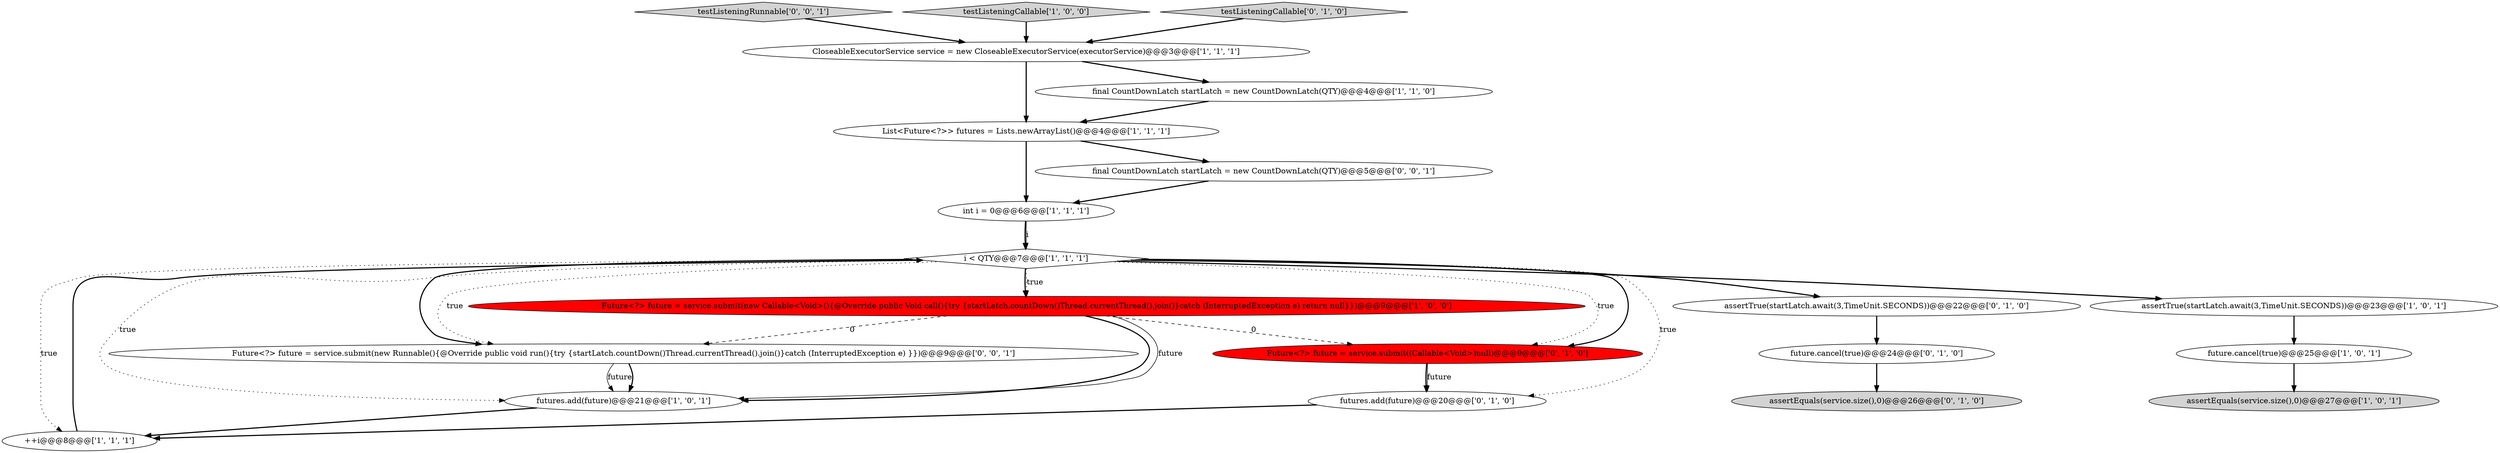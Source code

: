 digraph {
9 [style = filled, label = "CloseableExecutorService service = new CloseableExecutorService(executorService)@@@3@@@['1', '1', '1']", fillcolor = white, shape = ellipse image = "AAA0AAABBB1BBB"];
19 [style = filled, label = "testListeningRunnable['0', '0', '1']", fillcolor = lightgray, shape = diamond image = "AAA0AAABBB3BBB"];
14 [style = filled, label = "assertTrue(startLatch.await(3,TimeUnit.SECONDS))@@@22@@@['0', '1', '0']", fillcolor = white, shape = ellipse image = "AAA0AAABBB2BBB"];
2 [style = filled, label = "++i@@@8@@@['1', '1', '1']", fillcolor = white, shape = ellipse image = "AAA0AAABBB1BBB"];
12 [style = filled, label = "Future<?> future = service.submit((Callable<Void>)null)@@@9@@@['0', '1', '0']", fillcolor = red, shape = ellipse image = "AAA1AAABBB2BBB"];
3 [style = filled, label = "i < QTY@@@7@@@['1', '1', '1']", fillcolor = white, shape = diamond image = "AAA0AAABBB1BBB"];
7 [style = filled, label = "Future<?> future = service.submit(new Callable<Void>(){@Override public Void call(){try {startLatch.countDown()Thread.currentThread().join()}catch (InterruptedException e) return null}})@@@9@@@['1', '0', '0']", fillcolor = red, shape = ellipse image = "AAA1AAABBB1BBB"];
0 [style = filled, label = "future.cancel(true)@@@25@@@['1', '0', '1']", fillcolor = white, shape = ellipse image = "AAA0AAABBB1BBB"];
16 [style = filled, label = "future.cancel(true)@@@24@@@['0', '1', '0']", fillcolor = white, shape = ellipse image = "AAA0AAABBB2BBB"];
18 [style = filled, label = "Future<?> future = service.submit(new Runnable(){@Override public void run(){try {startLatch.countDown()Thread.currentThread().join()}catch (InterruptedException e) }})@@@9@@@['0', '0', '1']", fillcolor = white, shape = ellipse image = "AAA0AAABBB3BBB"];
11 [style = filled, label = "List<Future<?>> futures = Lists.newArrayList()@@@4@@@['1', '1', '1']", fillcolor = white, shape = ellipse image = "AAA0AAABBB1BBB"];
4 [style = filled, label = "assertTrue(startLatch.await(3,TimeUnit.SECONDS))@@@23@@@['1', '0', '1']", fillcolor = white, shape = ellipse image = "AAA0AAABBB1BBB"];
10 [style = filled, label = "testListeningCallable['1', '0', '0']", fillcolor = lightgray, shape = diamond image = "AAA0AAABBB1BBB"];
5 [style = filled, label = "int i = 0@@@6@@@['1', '1', '1']", fillcolor = white, shape = ellipse image = "AAA0AAABBB1BBB"];
6 [style = filled, label = "assertEquals(service.size(),0)@@@27@@@['1', '0', '1']", fillcolor = lightgray, shape = ellipse image = "AAA0AAABBB1BBB"];
1 [style = filled, label = "final CountDownLatch startLatch = new CountDownLatch(QTY)@@@4@@@['1', '1', '0']", fillcolor = white, shape = ellipse image = "AAA0AAABBB1BBB"];
15 [style = filled, label = "testListeningCallable['0', '1', '0']", fillcolor = lightgray, shape = diamond image = "AAA0AAABBB2BBB"];
17 [style = filled, label = "assertEquals(service.size(),0)@@@26@@@['0', '1', '0']", fillcolor = lightgray, shape = ellipse image = "AAA0AAABBB2BBB"];
8 [style = filled, label = "futures.add(future)@@@21@@@['1', '0', '1']", fillcolor = white, shape = ellipse image = "AAA0AAABBB1BBB"];
20 [style = filled, label = "final CountDownLatch startLatch = new CountDownLatch(QTY)@@@5@@@['0', '0', '1']", fillcolor = white, shape = ellipse image = "AAA0AAABBB3BBB"];
13 [style = filled, label = "futures.add(future)@@@20@@@['0', '1', '0']", fillcolor = white, shape = ellipse image = "AAA0AAABBB2BBB"];
5->3 [style = bold, label=""];
14->16 [style = bold, label=""];
11->20 [style = bold, label=""];
18->8 [style = solid, label="future"];
3->7 [style = dotted, label="true"];
9->11 [style = bold, label=""];
7->18 [style = dashed, label="0"];
5->3 [style = solid, label="i"];
0->6 [style = bold, label=""];
2->3 [style = bold, label=""];
3->14 [style = bold, label=""];
16->17 [style = bold, label=""];
3->12 [style = bold, label=""];
7->8 [style = bold, label=""];
3->4 [style = bold, label=""];
4->0 [style = bold, label=""];
1->11 [style = bold, label=""];
20->5 [style = bold, label=""];
3->18 [style = bold, label=""];
12->13 [style = bold, label=""];
11->5 [style = bold, label=""];
8->2 [style = bold, label=""];
3->7 [style = bold, label=""];
19->9 [style = bold, label=""];
15->9 [style = bold, label=""];
3->12 [style = dotted, label="true"];
3->18 [style = dotted, label="true"];
7->12 [style = dashed, label="0"];
7->8 [style = solid, label="future"];
10->9 [style = bold, label=""];
18->8 [style = bold, label=""];
9->1 [style = bold, label=""];
3->8 [style = dotted, label="true"];
12->13 [style = solid, label="future"];
3->13 [style = dotted, label="true"];
3->2 [style = dotted, label="true"];
13->2 [style = bold, label=""];
}
